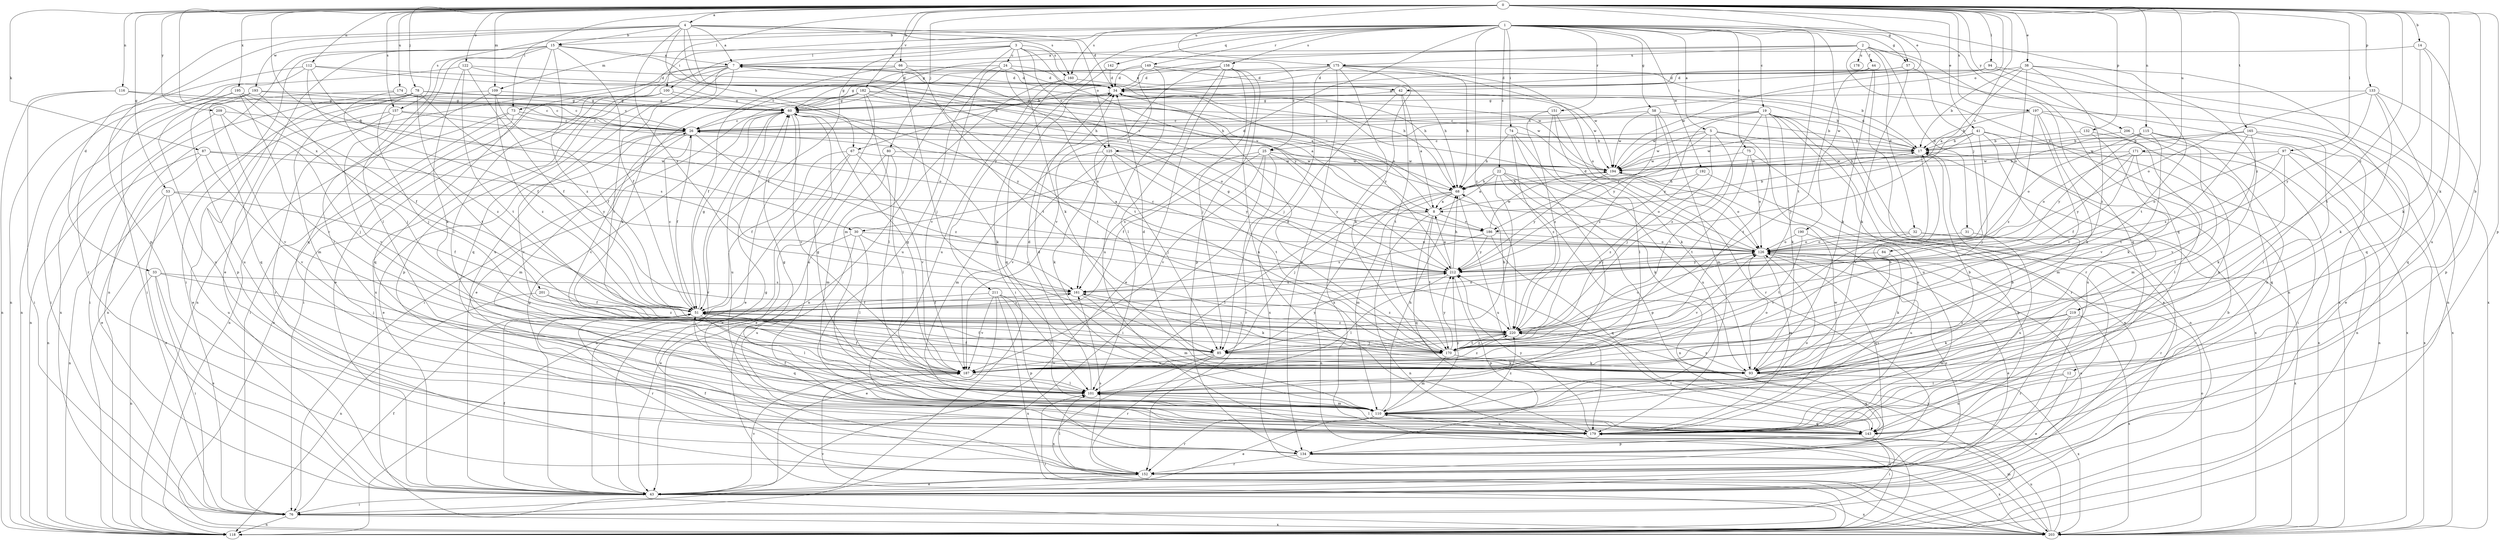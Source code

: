 strict digraph  {
0;
1;
2;
3;
4;
5;
7;
8;
12;
14;
15;
17;
19;
22;
24;
25;
26;
30;
31;
32;
33;
34;
38;
41;
42;
43;
44;
51;
53;
57;
58;
60;
66;
67;
68;
73;
74;
75;
76;
78;
80;
84;
85;
87;
93;
94;
97;
100;
101;
109;
110;
112;
115;
116;
118;
122;
125;
126;
132;
133;
134;
142;
143;
149;
151;
152;
157;
158;
160;
161;
165;
170;
171;
174;
175;
178;
179;
182;
186;
187;
190;
192;
193;
194;
195;
197;
201;
203;
206;
209;
211;
212;
219;
220;
0 -> 4  [label=a];
0 -> 12  [label=b];
0 -> 14  [label=b];
0 -> 30  [label=d];
0 -> 38  [label=e];
0 -> 41  [label=e];
0 -> 42  [label=e];
0 -> 53  [label=g];
0 -> 57  [label=g];
0 -> 66  [label=h];
0 -> 73  [label=i];
0 -> 78  [label=j];
0 -> 80  [label=j];
0 -> 87  [label=k];
0 -> 93  [label=k];
0 -> 94  [label=l];
0 -> 97  [label=l];
0 -> 100  [label=l];
0 -> 109  [label=m];
0 -> 112  [label=n];
0 -> 115  [label=n];
0 -> 116  [label=n];
0 -> 122  [label=o];
0 -> 125  [label=o];
0 -> 132  [label=p];
0 -> 133  [label=p];
0 -> 134  [label=p];
0 -> 157  [label=s];
0 -> 165  [label=t];
0 -> 171  [label=u];
0 -> 174  [label=u];
0 -> 175  [label=u];
0 -> 182  [label=v];
0 -> 186  [label=v];
0 -> 195  [label=x];
0 -> 197  [label=x];
0 -> 201  [label=x];
0 -> 206  [label=y];
0 -> 209  [label=y];
0 -> 219  [label=z];
1 -> 5  [label=a];
1 -> 15  [label=b];
1 -> 19  [label=c];
1 -> 22  [label=c];
1 -> 30  [label=d];
1 -> 57  [label=g];
1 -> 58  [label=g];
1 -> 73  [label=i];
1 -> 74  [label=i];
1 -> 75  [label=i];
1 -> 100  [label=l];
1 -> 142  [label=q];
1 -> 143  [label=q];
1 -> 149  [label=r];
1 -> 151  [label=r];
1 -> 157  [label=s];
1 -> 158  [label=s];
1 -> 160  [label=s];
1 -> 170  [label=t];
1 -> 190  [label=w];
1 -> 192  [label=w];
1 -> 211  [label=y];
1 -> 219  [label=z];
1 -> 220  [label=z];
2 -> 31  [label=d];
2 -> 32  [label=d];
2 -> 44  [label=f];
2 -> 60  [label=g];
2 -> 67  [label=h];
2 -> 84  [label=j];
2 -> 118  [label=n];
2 -> 143  [label=q];
2 -> 175  [label=u];
2 -> 178  [label=u];
3 -> 7  [label=a];
3 -> 24  [label=c];
3 -> 25  [label=c];
3 -> 51  [label=f];
3 -> 93  [label=k];
3 -> 109  [label=m];
3 -> 110  [label=m];
3 -> 125  [label=o];
3 -> 160  [label=s];
3 -> 212  [label=y];
4 -> 7  [label=a];
4 -> 15  [label=b];
4 -> 33  [label=d];
4 -> 34  [label=d];
4 -> 67  [label=h];
4 -> 125  [label=o];
4 -> 126  [label=o];
4 -> 134  [label=p];
4 -> 160  [label=s];
4 -> 161  [label=s];
4 -> 186  [label=v];
4 -> 193  [label=w];
5 -> 25  [label=c];
5 -> 85  [label=j];
5 -> 170  [label=t];
5 -> 179  [label=u];
5 -> 186  [label=v];
5 -> 194  [label=w];
5 -> 203  [label=x];
7 -> 34  [label=d];
7 -> 42  [label=e];
7 -> 43  [label=e];
7 -> 93  [label=k];
7 -> 101  [label=l];
7 -> 118  [label=n];
7 -> 126  [label=o];
7 -> 143  [label=q];
7 -> 170  [label=t];
7 -> 194  [label=w];
8 -> 7  [label=a];
8 -> 17  [label=b];
8 -> 101  [label=l];
8 -> 118  [label=n];
8 -> 143  [label=q];
8 -> 170  [label=t];
8 -> 186  [label=v];
12 -> 43  [label=e];
12 -> 101  [label=l];
12 -> 179  [label=u];
14 -> 7  [label=a];
14 -> 93  [label=k];
14 -> 170  [label=t];
14 -> 179  [label=u];
15 -> 7  [label=a];
15 -> 43  [label=e];
15 -> 51  [label=f];
15 -> 76  [label=i];
15 -> 101  [label=l];
15 -> 118  [label=n];
15 -> 143  [label=q];
15 -> 186  [label=v];
15 -> 203  [label=x];
15 -> 220  [label=z];
17 -> 26  [label=c];
17 -> 34  [label=d];
17 -> 187  [label=v];
17 -> 194  [label=w];
19 -> 26  [label=c];
19 -> 43  [label=e];
19 -> 93  [label=k];
19 -> 118  [label=n];
19 -> 152  [label=r];
19 -> 170  [label=t];
19 -> 179  [label=u];
19 -> 194  [label=w];
19 -> 212  [label=y];
19 -> 220  [label=z];
22 -> 8  [label=a];
22 -> 68  [label=h];
22 -> 85  [label=j];
22 -> 93  [label=k];
22 -> 118  [label=n];
22 -> 126  [label=o];
22 -> 134  [label=p];
24 -> 26  [label=c];
24 -> 34  [label=d];
24 -> 68  [label=h];
24 -> 170  [label=t];
24 -> 179  [label=u];
24 -> 187  [label=v];
25 -> 51  [label=f];
25 -> 76  [label=i];
25 -> 152  [label=r];
25 -> 161  [label=s];
25 -> 187  [label=v];
25 -> 194  [label=w];
25 -> 212  [label=y];
26 -> 17  [label=b];
26 -> 34  [label=d];
26 -> 43  [label=e];
26 -> 51  [label=f];
26 -> 110  [label=m];
26 -> 187  [label=v];
26 -> 220  [label=z];
30 -> 43  [label=e];
30 -> 101  [label=l];
30 -> 126  [label=o];
30 -> 161  [label=s];
30 -> 179  [label=u];
31 -> 126  [label=o];
31 -> 179  [label=u];
32 -> 126  [label=o];
32 -> 152  [label=r];
32 -> 187  [label=v];
32 -> 203  [label=x];
33 -> 43  [label=e];
33 -> 76  [label=i];
33 -> 85  [label=j];
33 -> 118  [label=n];
33 -> 161  [label=s];
34 -> 60  [label=g];
34 -> 143  [label=q];
34 -> 212  [label=y];
38 -> 8  [label=a];
38 -> 17  [label=b];
38 -> 34  [label=d];
38 -> 126  [label=o];
38 -> 143  [label=q];
38 -> 170  [label=t];
38 -> 220  [label=z];
41 -> 17  [label=b];
41 -> 68  [label=h];
41 -> 76  [label=i];
41 -> 85  [label=j];
41 -> 110  [label=m];
41 -> 179  [label=u];
41 -> 194  [label=w];
42 -> 8  [label=a];
42 -> 60  [label=g];
42 -> 170  [label=t];
42 -> 194  [label=w];
42 -> 203  [label=x];
43 -> 51  [label=f];
43 -> 60  [label=g];
43 -> 76  [label=i];
43 -> 126  [label=o];
43 -> 187  [label=v];
43 -> 203  [label=x];
44 -> 34  [label=d];
44 -> 85  [label=j];
44 -> 93  [label=k];
44 -> 152  [label=r];
51 -> 26  [label=c];
51 -> 60  [label=g];
51 -> 101  [label=l];
51 -> 126  [label=o];
51 -> 143  [label=q];
51 -> 152  [label=r];
51 -> 161  [label=s];
51 -> 220  [label=z];
53 -> 8  [label=a];
53 -> 43  [label=e];
53 -> 51  [label=f];
53 -> 118  [label=n];
53 -> 179  [label=u];
57 -> 34  [label=d];
57 -> 60  [label=g];
57 -> 93  [label=k];
57 -> 203  [label=x];
58 -> 17  [label=b];
58 -> 26  [label=c];
58 -> 110  [label=m];
58 -> 194  [label=w];
58 -> 212  [label=y];
58 -> 220  [label=z];
60 -> 26  [label=c];
60 -> 43  [label=e];
60 -> 93  [label=k];
60 -> 152  [label=r];
60 -> 179  [label=u];
60 -> 187  [label=v];
66 -> 34  [label=d];
66 -> 51  [label=f];
66 -> 85  [label=j];
66 -> 170  [label=t];
66 -> 179  [label=u];
67 -> 43  [label=e];
67 -> 51  [label=f];
67 -> 118  [label=n];
67 -> 187  [label=v];
67 -> 194  [label=w];
68 -> 8  [label=a];
68 -> 85  [label=j];
68 -> 110  [label=m];
68 -> 118  [label=n];
68 -> 179  [label=u];
73 -> 26  [label=c];
73 -> 76  [label=i];
73 -> 118  [label=n];
73 -> 126  [label=o];
73 -> 203  [label=x];
74 -> 17  [label=b];
74 -> 68  [label=h];
74 -> 101  [label=l];
74 -> 179  [label=u];
74 -> 220  [label=z];
75 -> 43  [label=e];
75 -> 126  [label=o];
75 -> 170  [label=t];
75 -> 194  [label=w];
76 -> 51  [label=f];
76 -> 118  [label=n];
76 -> 203  [label=x];
78 -> 17  [label=b];
78 -> 60  [label=g];
78 -> 76  [label=i];
78 -> 85  [label=j];
78 -> 110  [label=m];
78 -> 134  [label=p];
78 -> 161  [label=s];
78 -> 170  [label=t];
80 -> 43  [label=e];
80 -> 101  [label=l];
80 -> 110  [label=m];
80 -> 194  [label=w];
84 -> 93  [label=k];
84 -> 212  [label=y];
85 -> 51  [label=f];
85 -> 93  [label=k];
85 -> 152  [label=r];
85 -> 187  [label=v];
85 -> 203  [label=x];
85 -> 212  [label=y];
87 -> 43  [label=e];
87 -> 118  [label=n];
87 -> 187  [label=v];
87 -> 194  [label=w];
87 -> 212  [label=y];
93 -> 17  [label=b];
93 -> 34  [label=d];
93 -> 51  [label=f];
93 -> 126  [label=o];
93 -> 143  [label=q];
93 -> 203  [label=x];
93 -> 220  [label=z];
94 -> 34  [label=d];
94 -> 118  [label=n];
94 -> 194  [label=w];
94 -> 203  [label=x];
97 -> 93  [label=k];
97 -> 118  [label=n];
97 -> 126  [label=o];
97 -> 161  [label=s];
97 -> 194  [label=w];
97 -> 203  [label=x];
100 -> 60  [label=g];
100 -> 76  [label=i];
100 -> 134  [label=p];
100 -> 143  [label=q];
100 -> 212  [label=y];
101 -> 17  [label=b];
101 -> 34  [label=d];
101 -> 60  [label=g];
101 -> 110  [label=m];
109 -> 51  [label=f];
109 -> 60  [label=g];
109 -> 101  [label=l];
109 -> 118  [label=n];
109 -> 220  [label=z];
110 -> 17  [label=b];
110 -> 34  [label=d];
110 -> 43  [label=e];
110 -> 51  [label=f];
110 -> 60  [label=g];
110 -> 68  [label=h];
110 -> 143  [label=q];
110 -> 152  [label=r];
110 -> 179  [label=u];
110 -> 212  [label=y];
110 -> 220  [label=z];
112 -> 34  [label=d];
112 -> 51  [label=f];
112 -> 68  [label=h];
112 -> 118  [label=n];
112 -> 152  [label=r];
112 -> 212  [label=y];
115 -> 17  [label=b];
115 -> 68  [label=h];
115 -> 101  [label=l];
115 -> 126  [label=o];
115 -> 179  [label=u];
115 -> 187  [label=v];
115 -> 203  [label=x];
115 -> 212  [label=y];
116 -> 26  [label=c];
116 -> 60  [label=g];
116 -> 76  [label=i];
116 -> 118  [label=n];
118 -> 187  [label=v];
122 -> 34  [label=d];
122 -> 51  [label=f];
122 -> 68  [label=h];
122 -> 76  [label=i];
122 -> 93  [label=k];
122 -> 170  [label=t];
125 -> 85  [label=j];
125 -> 93  [label=k];
125 -> 110  [label=m];
125 -> 170  [label=t];
125 -> 187  [label=v];
125 -> 194  [label=w];
125 -> 212  [label=y];
126 -> 34  [label=d];
126 -> 43  [label=e];
126 -> 110  [label=m];
126 -> 143  [label=q];
126 -> 187  [label=v];
126 -> 212  [label=y];
132 -> 17  [label=b];
132 -> 93  [label=k];
132 -> 110  [label=m];
133 -> 60  [label=g];
133 -> 93  [label=k];
133 -> 126  [label=o];
133 -> 134  [label=p];
133 -> 143  [label=q];
133 -> 212  [label=y];
134 -> 152  [label=r];
134 -> 203  [label=x];
142 -> 34  [label=d];
142 -> 76  [label=i];
143 -> 43  [label=e];
143 -> 101  [label=l];
143 -> 134  [label=p];
143 -> 220  [label=z];
149 -> 34  [label=d];
149 -> 60  [label=g];
149 -> 68  [label=h];
149 -> 161  [label=s];
149 -> 179  [label=u];
149 -> 194  [label=w];
151 -> 26  [label=c];
151 -> 93  [label=k];
151 -> 101  [label=l];
151 -> 152  [label=r];
151 -> 220  [label=z];
152 -> 17  [label=b];
152 -> 43  [label=e];
152 -> 51  [label=f];
152 -> 60  [label=g];
152 -> 101  [label=l];
152 -> 126  [label=o];
152 -> 161  [label=s];
157 -> 26  [label=c];
157 -> 43  [label=e];
157 -> 126  [label=o];
157 -> 152  [label=r];
157 -> 187  [label=v];
158 -> 34  [label=d];
158 -> 43  [label=e];
158 -> 85  [label=j];
158 -> 101  [label=l];
158 -> 134  [label=p];
158 -> 179  [label=u];
158 -> 187  [label=v];
160 -> 68  [label=h];
160 -> 118  [label=n];
160 -> 179  [label=u];
161 -> 51  [label=f];
161 -> 93  [label=k];
161 -> 110  [label=m];
165 -> 17  [label=b];
165 -> 101  [label=l];
165 -> 170  [label=t];
165 -> 187  [label=v];
165 -> 194  [label=w];
165 -> 203  [label=x];
170 -> 34  [label=d];
170 -> 93  [label=k];
170 -> 110  [label=m];
170 -> 161  [label=s];
170 -> 187  [label=v];
170 -> 212  [label=y];
170 -> 220  [label=z];
171 -> 51  [label=f];
171 -> 101  [label=l];
171 -> 126  [label=o];
171 -> 194  [label=w];
171 -> 203  [label=x];
171 -> 212  [label=y];
174 -> 26  [label=c];
174 -> 60  [label=g];
174 -> 203  [label=x];
174 -> 220  [label=z];
175 -> 17  [label=b];
175 -> 34  [label=d];
175 -> 60  [label=g];
175 -> 68  [label=h];
175 -> 85  [label=j];
175 -> 93  [label=k];
175 -> 126  [label=o];
175 -> 134  [label=p];
175 -> 203  [label=x];
179 -> 76  [label=i];
179 -> 126  [label=o];
179 -> 194  [label=w];
179 -> 212  [label=y];
182 -> 8  [label=a];
182 -> 43  [label=e];
182 -> 60  [label=g];
182 -> 76  [label=i];
182 -> 101  [label=l];
182 -> 170  [label=t];
182 -> 179  [label=u];
182 -> 194  [label=w];
186 -> 126  [label=o];
186 -> 143  [label=q];
186 -> 161  [label=s];
186 -> 194  [label=w];
186 -> 212  [label=y];
187 -> 26  [label=c];
187 -> 51  [label=f];
187 -> 60  [label=g];
187 -> 101  [label=l];
187 -> 220  [label=z];
190 -> 126  [label=o];
190 -> 170  [label=t];
190 -> 179  [label=u];
192 -> 68  [label=h];
192 -> 134  [label=p];
192 -> 220  [label=z];
193 -> 26  [label=c];
193 -> 60  [label=g];
193 -> 76  [label=i];
193 -> 85  [label=j];
193 -> 143  [label=q];
193 -> 179  [label=u];
194 -> 68  [label=h];
194 -> 126  [label=o];
194 -> 212  [label=y];
195 -> 26  [label=c];
195 -> 51  [label=f];
195 -> 60  [label=g];
195 -> 118  [label=n];
195 -> 179  [label=u];
195 -> 187  [label=v];
197 -> 17  [label=b];
197 -> 26  [label=c];
197 -> 43  [label=e];
197 -> 93  [label=k];
197 -> 179  [label=u];
197 -> 187  [label=v];
197 -> 220  [label=z];
201 -> 51  [label=f];
201 -> 118  [label=n];
201 -> 220  [label=z];
203 -> 101  [label=l];
203 -> 110  [label=m];
203 -> 126  [label=o];
203 -> 179  [label=u];
203 -> 212  [label=y];
206 -> 17  [label=b];
206 -> 118  [label=n];
206 -> 143  [label=q];
209 -> 26  [label=c];
209 -> 85  [label=j];
209 -> 118  [label=n];
209 -> 187  [label=v];
211 -> 43  [label=e];
211 -> 51  [label=f];
211 -> 101  [label=l];
211 -> 134  [label=p];
211 -> 187  [label=v];
211 -> 203  [label=x];
211 -> 220  [label=z];
212 -> 8  [label=a];
212 -> 26  [label=c];
212 -> 60  [label=g];
212 -> 68  [label=h];
212 -> 101  [label=l];
212 -> 134  [label=p];
212 -> 161  [label=s];
219 -> 93  [label=k];
219 -> 110  [label=m];
219 -> 152  [label=r];
219 -> 187  [label=v];
219 -> 203  [label=x];
219 -> 220  [label=z];
220 -> 68  [label=h];
220 -> 85  [label=j];
220 -> 126  [label=o];
220 -> 170  [label=t];
}

